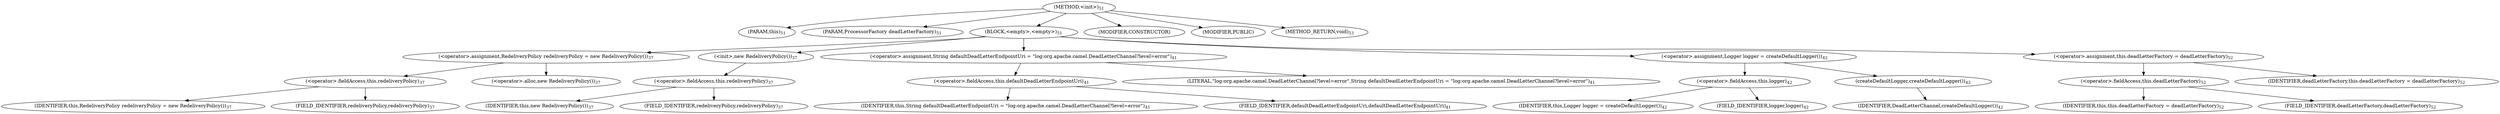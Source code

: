 digraph "&lt;init&gt;" {  
"145" [label = <(METHOD,&lt;init&gt;)<SUB>51</SUB>> ]
"6" [label = <(PARAM,this)<SUB>51</SUB>> ]
"146" [label = <(PARAM,ProcessorFactory deadLetterFactory)<SUB>51</SUB>> ]
"147" [label = <(BLOCK,&lt;empty&gt;,&lt;empty&gt;)<SUB>51</SUB>> ]
"148" [label = <(&lt;operator&gt;.assignment,RedeliveryPolicy redeliveryPolicy = new RedeliveryPolicy())<SUB>37</SUB>> ]
"149" [label = <(&lt;operator&gt;.fieldAccess,this.redeliveryPolicy)<SUB>37</SUB>> ]
"150" [label = <(IDENTIFIER,this,RedeliveryPolicy redeliveryPolicy = new RedeliveryPolicy())<SUB>37</SUB>> ]
"151" [label = <(FIELD_IDENTIFIER,redeliveryPolicy,redeliveryPolicy)<SUB>37</SUB>> ]
"152" [label = <(&lt;operator&gt;.alloc,new RedeliveryPolicy())<SUB>37</SUB>> ]
"153" [label = <(&lt;init&gt;,new RedeliveryPolicy())<SUB>37</SUB>> ]
"154" [label = <(&lt;operator&gt;.fieldAccess,this.redeliveryPolicy)<SUB>37</SUB>> ]
"155" [label = <(IDENTIFIER,this,new RedeliveryPolicy())<SUB>37</SUB>> ]
"156" [label = <(FIELD_IDENTIFIER,redeliveryPolicy,redeliveryPolicy)<SUB>37</SUB>> ]
"157" [label = <(&lt;operator&gt;.assignment,String defaultDeadLetterEndpointUri = &quot;log:org.apache.camel.DeadLetterChannel?level=error&quot;)<SUB>41</SUB>> ]
"158" [label = <(&lt;operator&gt;.fieldAccess,this.defaultDeadLetterEndpointUri)<SUB>41</SUB>> ]
"159" [label = <(IDENTIFIER,this,String defaultDeadLetterEndpointUri = &quot;log:org.apache.camel.DeadLetterChannel?level=error&quot;)<SUB>41</SUB>> ]
"160" [label = <(FIELD_IDENTIFIER,defaultDeadLetterEndpointUri,defaultDeadLetterEndpointUri)<SUB>41</SUB>> ]
"161" [label = <(LITERAL,&quot;log:org.apache.camel.DeadLetterChannel?level=error&quot;,String defaultDeadLetterEndpointUri = &quot;log:org.apache.camel.DeadLetterChannel?level=error&quot;)<SUB>41</SUB>> ]
"162" [label = <(&lt;operator&gt;.assignment,Logger logger = createDefaultLogger())<SUB>42</SUB>> ]
"163" [label = <(&lt;operator&gt;.fieldAccess,this.logger)<SUB>42</SUB>> ]
"164" [label = <(IDENTIFIER,this,Logger logger = createDefaultLogger())<SUB>42</SUB>> ]
"165" [label = <(FIELD_IDENTIFIER,logger,logger)<SUB>42</SUB>> ]
"166" [label = <(createDefaultLogger,createDefaultLogger())<SUB>42</SUB>> ]
"167" [label = <(IDENTIFIER,DeadLetterChannel,createDefaultLogger())<SUB>42</SUB>> ]
"168" [label = <(&lt;operator&gt;.assignment,this.deadLetterFactory = deadLetterFactory)<SUB>52</SUB>> ]
"169" [label = <(&lt;operator&gt;.fieldAccess,this.deadLetterFactory)<SUB>52</SUB>> ]
"5" [label = <(IDENTIFIER,this,this.deadLetterFactory = deadLetterFactory)<SUB>52</SUB>> ]
"170" [label = <(FIELD_IDENTIFIER,deadLetterFactory,deadLetterFactory)<SUB>52</SUB>> ]
"171" [label = <(IDENTIFIER,deadLetterFactory,this.deadLetterFactory = deadLetterFactory)<SUB>52</SUB>> ]
"172" [label = <(MODIFIER,CONSTRUCTOR)> ]
"173" [label = <(MODIFIER,PUBLIC)> ]
"174" [label = <(METHOD_RETURN,void)<SUB>53</SUB>> ]
  "145" -> "6" 
  "145" -> "146" 
  "145" -> "147" 
  "145" -> "172" 
  "145" -> "173" 
  "145" -> "174" 
  "147" -> "148" 
  "147" -> "153" 
  "147" -> "157" 
  "147" -> "162" 
  "147" -> "168" 
  "148" -> "149" 
  "148" -> "152" 
  "149" -> "150" 
  "149" -> "151" 
  "153" -> "154" 
  "154" -> "155" 
  "154" -> "156" 
  "157" -> "158" 
  "157" -> "161" 
  "158" -> "159" 
  "158" -> "160" 
  "162" -> "163" 
  "162" -> "166" 
  "163" -> "164" 
  "163" -> "165" 
  "166" -> "167" 
  "168" -> "169" 
  "168" -> "171" 
  "169" -> "5" 
  "169" -> "170" 
}
